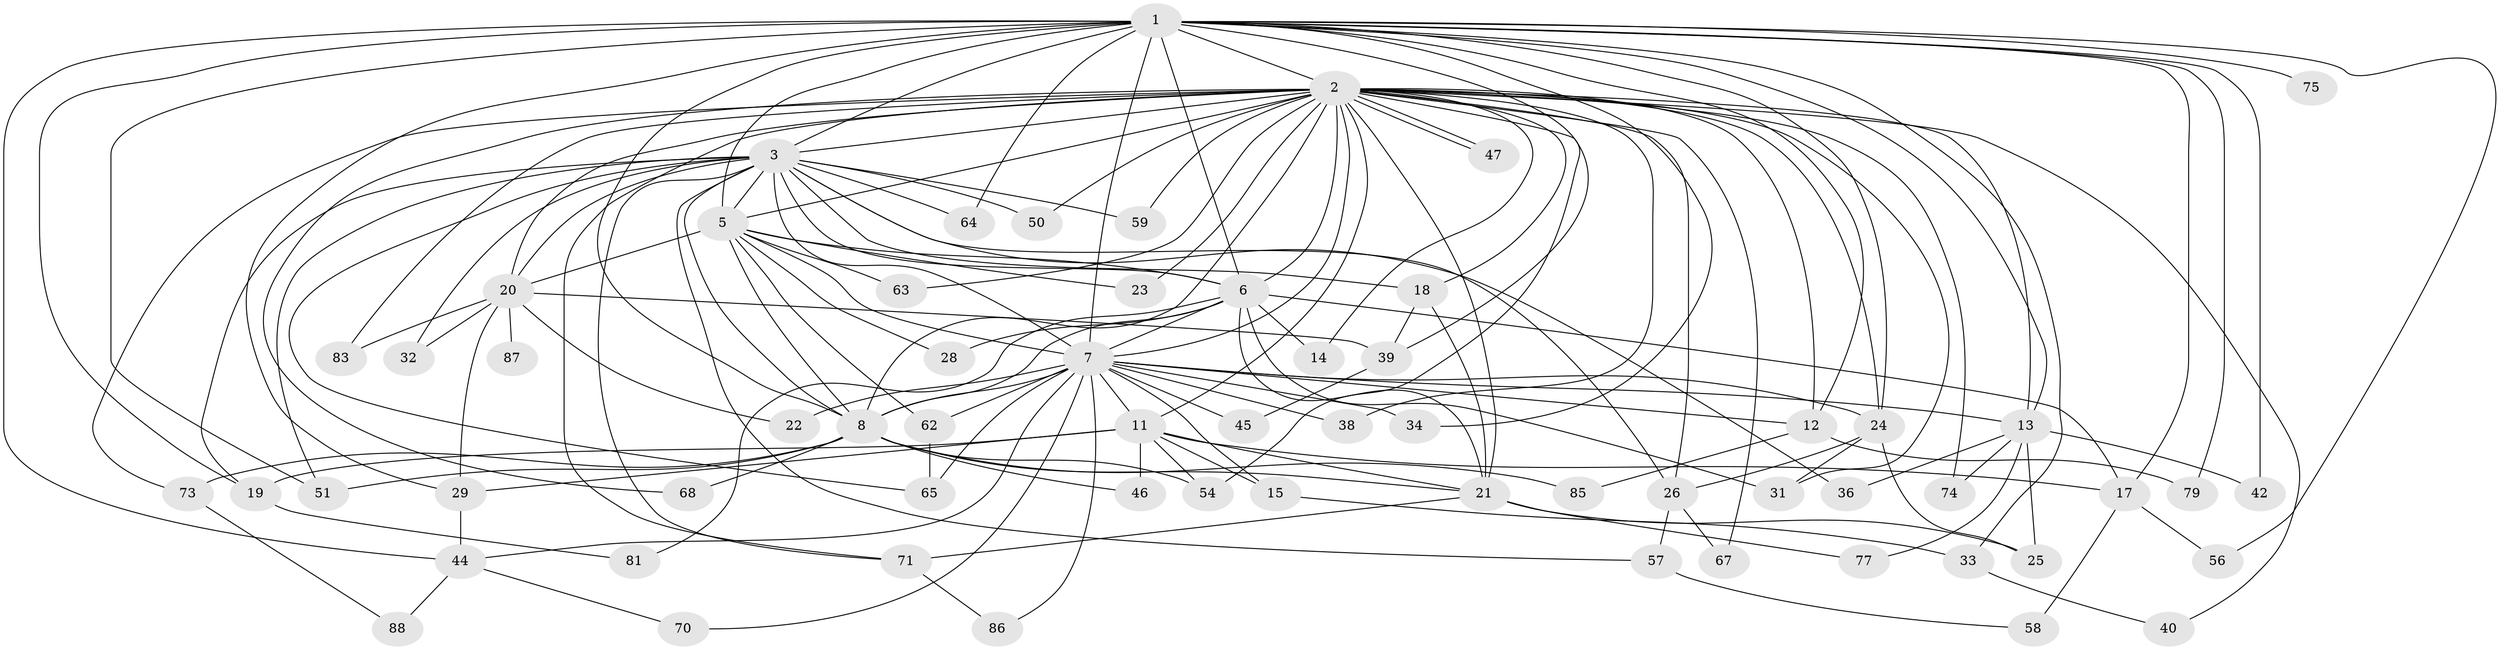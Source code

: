 // original degree distribution, {22: 0.022727272727272728, 25: 0.011363636363636364, 13: 0.011363636363636364, 14: 0.022727272727272728, 15: 0.011363636363636364, 16: 0.011363636363636364, 19: 0.011363636363636364, 21: 0.011363636363636364, 8: 0.022727272727272728, 5: 0.045454545454545456, 2: 0.5340909090909091, 3: 0.18181818181818182, 4: 0.07954545454545454, 9: 0.011363636363636364, 6: 0.011363636363636364}
// Generated by graph-tools (version 1.1) at 2025/11/02/27/25 16:11:02]
// undirected, 63 vertices, 150 edges
graph export_dot {
graph [start="1"]
  node [color=gray90,style=filled];
  1 [super="+4"];
  2 [super="+10"];
  3 [super="+43"];
  5 [super="+27"];
  6 [super="+80"];
  7 [super="+9"];
  8 [super="+16"];
  11 [super="+30"];
  12 [super="+84"];
  13 [super="+35"];
  14;
  15;
  17 [super="+76"];
  18 [super="+66"];
  19 [super="+41"];
  20 [super="+37"];
  21 [super="+52"];
  22;
  23;
  24 [super="+78"];
  25 [super="+60"];
  26 [super="+48"];
  28;
  29;
  31 [super="+82"];
  32;
  33;
  34;
  36;
  38;
  39 [super="+55"];
  40;
  42;
  44 [super="+49"];
  45;
  46;
  47;
  50;
  51 [super="+53"];
  54 [super="+61"];
  56;
  57;
  58;
  59;
  62;
  63;
  64;
  65 [super="+69"];
  67;
  68;
  70;
  71 [super="+72"];
  73;
  74;
  75;
  77;
  79;
  81;
  83;
  85;
  86;
  87;
  88;
  1 -- 2 [weight=4];
  1 -- 3 [weight=2];
  1 -- 5 [weight=2];
  1 -- 6 [weight=2];
  1 -- 7 [weight=4];
  1 -- 8 [weight=2];
  1 -- 17;
  1 -- 24;
  1 -- 29;
  1 -- 34;
  1 -- 39;
  1 -- 42;
  1 -- 44;
  1 -- 64;
  1 -- 75 [weight=2];
  1 -- 33;
  1 -- 79;
  1 -- 56;
  1 -- 13;
  1 -- 51;
  1 -- 12;
  1 -- 19;
  2 -- 3 [weight=2];
  2 -- 5 [weight=2];
  2 -- 6 [weight=2];
  2 -- 7 [weight=4];
  2 -- 8 [weight=2];
  2 -- 12;
  2 -- 13;
  2 -- 20;
  2 -- 21;
  2 -- 23;
  2 -- 40;
  2 -- 47;
  2 -- 47;
  2 -- 54;
  2 -- 63;
  2 -- 71;
  2 -- 67;
  2 -- 68;
  2 -- 73;
  2 -- 74;
  2 -- 11;
  2 -- 14;
  2 -- 18;
  2 -- 83;
  2 -- 24;
  2 -- 38;
  2 -- 50;
  2 -- 59;
  2 -- 31;
  2 -- 26;
  3 -- 5;
  3 -- 6;
  3 -- 7 [weight=3];
  3 -- 8 [weight=2];
  3 -- 18;
  3 -- 19;
  3 -- 20 [weight=2];
  3 -- 26;
  3 -- 32;
  3 -- 36;
  3 -- 50;
  3 -- 51;
  3 -- 57;
  3 -- 59;
  3 -- 64;
  3 -- 65;
  3 -- 71;
  5 -- 6;
  5 -- 7 [weight=2];
  5 -- 8;
  5 -- 23;
  5 -- 28;
  5 -- 62;
  5 -- 63;
  5 -- 20;
  6 -- 7 [weight=2];
  6 -- 8;
  6 -- 14;
  6 -- 28;
  6 -- 31;
  6 -- 81;
  6 -- 21;
  6 -- 17;
  7 -- 8 [weight=2];
  7 -- 11;
  7 -- 12;
  7 -- 22;
  7 -- 62;
  7 -- 86;
  7 -- 65;
  7 -- 70;
  7 -- 13;
  7 -- 15;
  7 -- 24;
  7 -- 34;
  7 -- 38;
  7 -- 45;
  7 -- 44;
  8 -- 21;
  8 -- 46;
  8 -- 51;
  8 -- 54;
  8 -- 73;
  8 -- 85;
  8 -- 68;
  11 -- 15;
  11 -- 17;
  11 -- 19;
  11 -- 46;
  11 -- 21;
  11 -- 29;
  11 -- 54;
  12 -- 79;
  12 -- 85;
  13 -- 25;
  13 -- 42;
  13 -- 36;
  13 -- 77;
  13 -- 74;
  15 -- 33;
  17 -- 56;
  17 -- 58;
  18 -- 39;
  18 -- 21;
  19 -- 81;
  20 -- 22;
  20 -- 29;
  20 -- 32;
  20 -- 87 [weight=2];
  20 -- 83;
  20 -- 39;
  21 -- 77;
  21 -- 25;
  21 -- 71;
  24 -- 25;
  24 -- 26;
  24 -- 31;
  26 -- 67;
  26 -- 57;
  29 -- 44;
  33 -- 40;
  39 -- 45;
  44 -- 70;
  44 -- 88;
  57 -- 58;
  62 -- 65;
  71 -- 86;
  73 -- 88;
}
